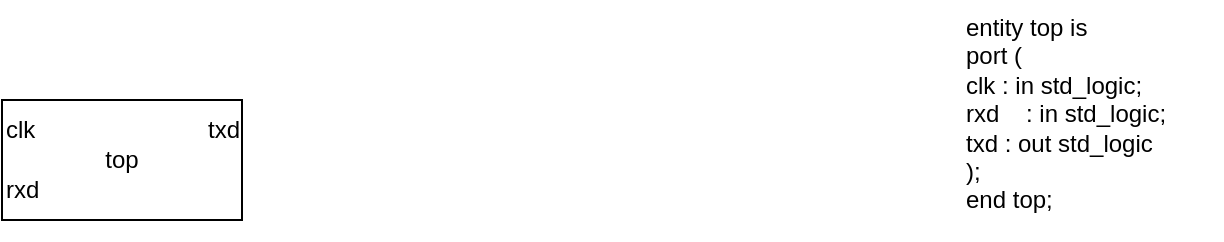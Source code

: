 <mxfile version="21.2.8" type="device">
  <diagram name="Seite-1" id="1DdBGCkQfgjVxy8bUu3-">
    <mxGraphModel dx="1031" dy="640" grid="1" gridSize="10" guides="1" tooltips="1" connect="1" arrows="1" fold="1" page="1" pageScale="1" pageWidth="827" pageHeight="1169" math="0" shadow="0">
      <root>
        <mxCell id="0" />
        <mxCell id="1" parent="0" />
        <mxCell id="TF-30Ibqsps-9AvbMNbU-1" value="entity top is&#xa;	port (&#xa;		clk 		: in std_logic;&#xa;		rxd   		: in std_logic;&#xa;		txd			: out std_logic&#xa;	);&#xa;end top;" style="text;whiteSpace=wrap;html=1;" vertex="1" parent="1">
          <mxGeometry x="560" y="40" width="130" height="120" as="geometry" />
        </mxCell>
        <mxCell id="TF-30Ibqsps-9AvbMNbU-2" value="top" style="rounded=0;whiteSpace=wrap;html=1;" vertex="1" parent="1">
          <mxGeometry x="80" y="90" width="120" height="60" as="geometry" />
        </mxCell>
        <mxCell id="TF-30Ibqsps-9AvbMNbU-3" value="clk" style="text;html=1;align=left;verticalAlign=middle;resizable=0;points=[];autosize=1;strokeColor=none;fillColor=none;" vertex="1" parent="1">
          <mxGeometry x="80" y="90" width="40" height="30" as="geometry" />
        </mxCell>
        <mxCell id="TF-30Ibqsps-9AvbMNbU-4" value="rxd" style="text;html=1;align=left;verticalAlign=middle;resizable=0;points=[];autosize=1;strokeColor=none;fillColor=none;" vertex="1" parent="1">
          <mxGeometry x="80" y="120" width="40" height="30" as="geometry" />
        </mxCell>
        <mxCell id="TF-30Ibqsps-9AvbMNbU-6" value="txd" style="text;html=1;align=right;verticalAlign=middle;resizable=0;points=[];autosize=1;strokeColor=none;fillColor=none;" vertex="1" parent="1">
          <mxGeometry x="160" y="90" width="40" height="30" as="geometry" />
        </mxCell>
      </root>
    </mxGraphModel>
  </diagram>
</mxfile>

